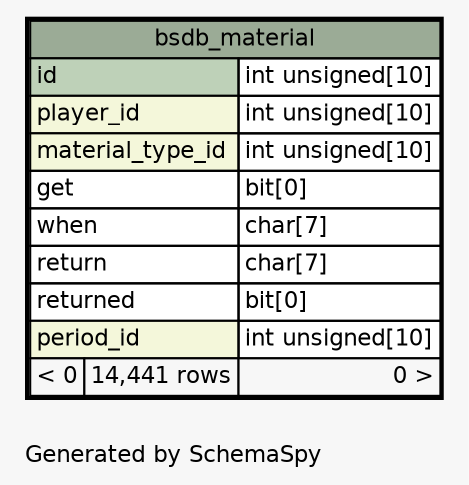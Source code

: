 // dot 2.38.0 on Mac OS X 10.9.4
// SchemaSpy rev 590
digraph "oneDegreeRelationshipsDiagram" {
  graph [
    rankdir="RL"
    bgcolor="#f7f7f7"
    label="\nGenerated by SchemaSpy"
    labeljust="l"
    nodesep="0.18"
    ranksep="0.46"
    fontname="Helvetica"
    fontsize="11"
  ];
  node [
    fontname="Helvetica"
    fontsize="11"
    shape="plaintext"
  ];
  edge [
    arrowsize="0.8"
  ];
  "bsdb_material" [
    label=<
    <TABLE BORDER="2" CELLBORDER="1" CELLSPACING="0" BGCOLOR="#ffffff">
      <TR><TD COLSPAN="3" BGCOLOR="#9bab96" ALIGN="CENTER">bsdb_material</TD></TR>
      <TR><TD PORT="id" COLSPAN="2" BGCOLOR="#bed1b8" ALIGN="LEFT">id</TD><TD PORT="id.type" ALIGN="LEFT">int unsigned[10]</TD></TR>
      <TR><TD PORT="player_id" COLSPAN="2" BGCOLOR="#f4f7da" ALIGN="LEFT">player_id</TD><TD PORT="player_id.type" ALIGN="LEFT">int unsigned[10]</TD></TR>
      <TR><TD PORT="material_type_id" COLSPAN="2" BGCOLOR="#f4f7da" ALIGN="LEFT">material_type_id</TD><TD PORT="material_type_id.type" ALIGN="LEFT">int unsigned[10]</TD></TR>
      <TR><TD PORT="get" COLSPAN="2" ALIGN="LEFT">get</TD><TD PORT="get.type" ALIGN="LEFT">bit[0]</TD></TR>
      <TR><TD PORT="when" COLSPAN="2" ALIGN="LEFT">when</TD><TD PORT="when.type" ALIGN="LEFT">char[7]</TD></TR>
      <TR><TD PORT="return" COLSPAN="2" ALIGN="LEFT">return</TD><TD PORT="return.type" ALIGN="LEFT">char[7]</TD></TR>
      <TR><TD PORT="returned" COLSPAN="2" ALIGN="LEFT">returned</TD><TD PORT="returned.type" ALIGN="LEFT">bit[0]</TD></TR>
      <TR><TD PORT="period_id" COLSPAN="2" BGCOLOR="#f4f7da" ALIGN="LEFT">period_id</TD><TD PORT="period_id.type" ALIGN="LEFT">int unsigned[10]</TD></TR>
      <TR><TD ALIGN="LEFT" BGCOLOR="#f7f7f7">&lt; 0</TD><TD ALIGN="RIGHT" BGCOLOR="#f7f7f7">14,441 rows</TD><TD ALIGN="RIGHT" BGCOLOR="#f7f7f7">0 &gt;</TD></TR>
    </TABLE>>
    URL="bsdb_material.html"
    tooltip="bsdb_material"
  ];
}
